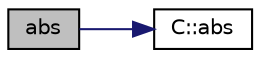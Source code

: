 digraph "abs"
{
 // LATEX_PDF_SIZE
  edge [fontname="Helvetica",fontsize="10",labelfontname="Helvetica",labelfontsize="10"];
  node [fontname="Helvetica",fontsize="10",shape=record];
  rankdir="LR";
  Node1 [label="abs",height=0.2,width=0.4,color="black", fillcolor="grey75", style="filled", fontcolor="black",tooltip=" "];
  Node1 -> Node2 [color="midnightblue",fontsize="10",style="solid"];
  Node2 [label="C::abs",height=0.2,width=0.4,color="black", fillcolor="white", style="filled",URL="$classC.html#afacdb9896d2186d346cc9efc3d778de8",tooltip=" "];
}
